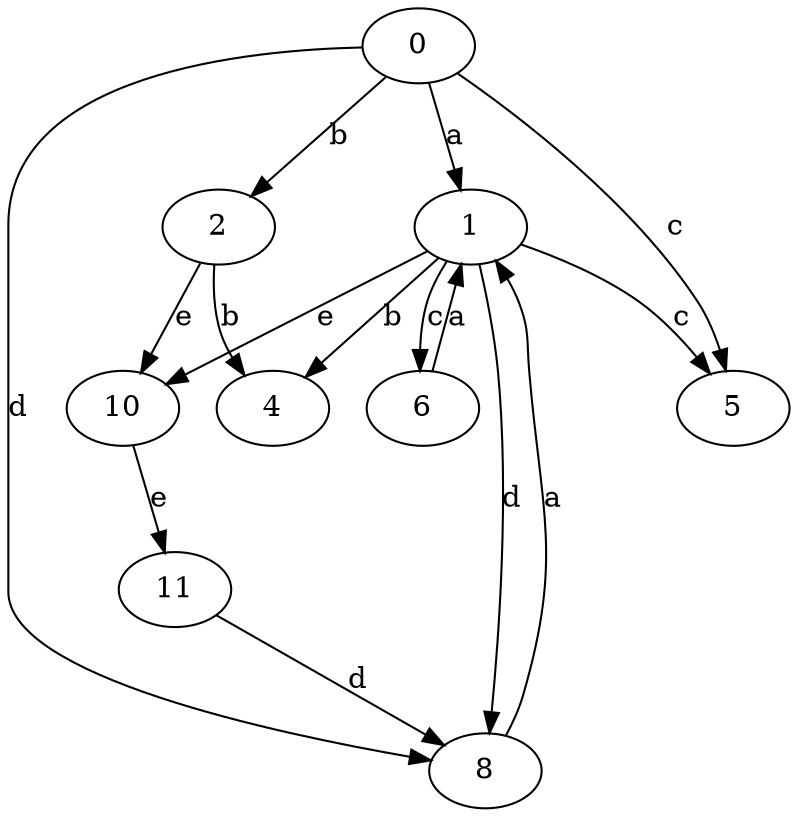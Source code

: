 strict digraph  {
0;
1;
2;
4;
5;
6;
8;
10;
11;
0 -> 1  [label=a];
0 -> 2  [label=b];
0 -> 5  [label=c];
0 -> 8  [label=d];
1 -> 4  [label=b];
1 -> 5  [label=c];
1 -> 6  [label=c];
1 -> 8  [label=d];
1 -> 10  [label=e];
2 -> 4  [label=b];
2 -> 10  [label=e];
6 -> 1  [label=a];
8 -> 1  [label=a];
10 -> 11  [label=e];
11 -> 8  [label=d];
}
